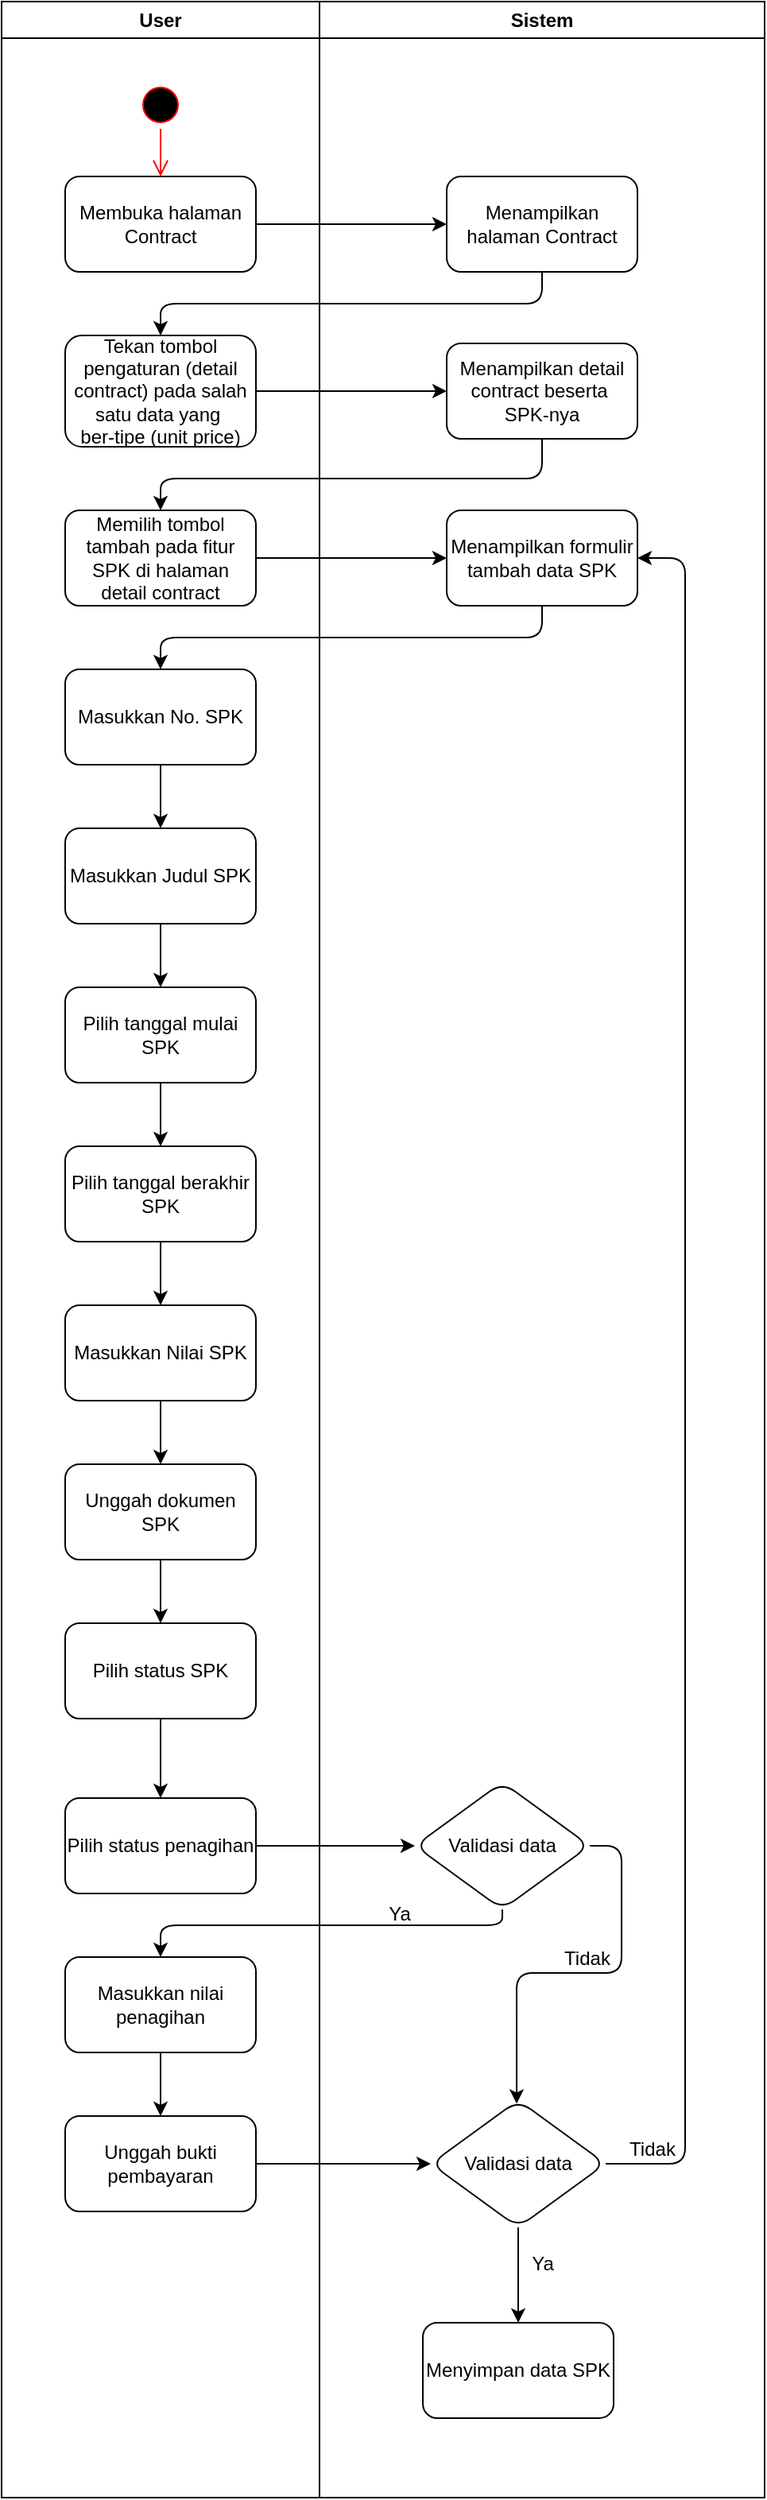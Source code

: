 <mxfile>
    <diagram id="4GXs-X-cCJMB56b3TxoA" name="Page-1">
        <mxGraphModel dx="1280" dy="683" grid="1" gridSize="10" guides="1" tooltips="1" connect="1" arrows="1" fold="1" page="1" pageScale="1" pageWidth="850" pageHeight="1100" math="0" shadow="0">
            <root>
                <mxCell id="0"/>
                <mxCell id="1" parent="0"/>
                <mxCell id="3" value="User" style="swimlane;whiteSpace=wrap;html=1;" parent="1" vertex="1">
                    <mxGeometry x="120" y="120" width="200" height="1570" as="geometry"/>
                </mxCell>
                <mxCell id="4" value="" style="ellipse;html=1;shape=startState;fillColor=#000000;strokeColor=#ff0000;" parent="3" vertex="1">
                    <mxGeometry x="85" y="50" width="30" height="30" as="geometry"/>
                </mxCell>
                <mxCell id="5" value="Membuka halaman Contract" style="rounded=1;whiteSpace=wrap;html=1;" parent="3" vertex="1">
                    <mxGeometry x="40" y="110" width="120" height="60" as="geometry"/>
                </mxCell>
                <mxCell id="6" value="" style="edgeStyle=orthogonalEdgeStyle;html=1;verticalAlign=bottom;endArrow=open;endSize=8;strokeColor=#ff0000;entryX=0.5;entryY=0;entryDx=0;entryDy=0;" parent="3" source="4" target="5" edge="1">
                    <mxGeometry relative="1" as="geometry">
                        <mxPoint x="100" y="110" as="targetPoint"/>
                    </mxGeometry>
                </mxCell>
                <mxCell id="7" value="Tekan tombol pengaturan (detail contract) pada salah satu data yang&amp;nbsp;&lt;div&gt;ber-tipe (unit price)&lt;/div&gt;" style="rounded=1;whiteSpace=wrap;html=1;" parent="3" vertex="1">
                    <mxGeometry x="40" y="210" width="120" height="70" as="geometry"/>
                </mxCell>
                <mxCell id="13" value="Memilih tombol tambah pada fitur SPK di halaman detail contract" style="rounded=1;whiteSpace=wrap;html=1;" parent="3" vertex="1">
                    <mxGeometry x="40" y="320" width="120" height="60" as="geometry"/>
                </mxCell>
                <mxCell id="33" value="" style="edgeStyle=none;html=1;" edge="1" parent="3" source="30" target="32">
                    <mxGeometry relative="1" as="geometry"/>
                </mxCell>
                <mxCell id="30" value="Masukkan No. SPK" style="rounded=1;whiteSpace=wrap;html=1;" vertex="1" parent="3">
                    <mxGeometry x="40" y="420" width="120" height="60" as="geometry"/>
                </mxCell>
                <mxCell id="35" value="" style="edgeStyle=none;html=1;" edge="1" parent="3" source="32" target="34">
                    <mxGeometry relative="1" as="geometry"/>
                </mxCell>
                <mxCell id="32" value="&lt;span style=&quot;color: rgb(0, 0, 0);&quot;&gt;Masukkan&amp;nbsp;&lt;/span&gt;Judul SPK" style="rounded=1;whiteSpace=wrap;html=1;" vertex="1" parent="3">
                    <mxGeometry x="40" y="520" width="120" height="60" as="geometry"/>
                </mxCell>
                <mxCell id="34" value="Pilih tanggal mulai SPK" style="rounded=1;whiteSpace=wrap;html=1;" vertex="1" parent="3">
                    <mxGeometry x="40" y="620" width="120" height="60" as="geometry"/>
                </mxCell>
                <mxCell id="53" value="" style="edgeStyle=none;html=1;" edge="1" parent="3" source="50" target="52">
                    <mxGeometry relative="1" as="geometry"/>
                </mxCell>
                <mxCell id="50" value="Masukkan nilai penagihan" style="rounded=1;whiteSpace=wrap;html=1;" vertex="1" parent="3">
                    <mxGeometry x="40" y="1230" width="120" height="60" as="geometry"/>
                </mxCell>
                <mxCell id="52" value="Unggah bukti pembayaran" style="rounded=1;whiteSpace=wrap;html=1;" vertex="1" parent="3">
                    <mxGeometry x="40" y="1330" width="120" height="60" as="geometry"/>
                </mxCell>
                <mxCell id="8" value="Sistem" style="swimlane;whiteSpace=wrap;html=1;" parent="1" vertex="1">
                    <mxGeometry x="320" y="120" width="280" height="1570" as="geometry"/>
                </mxCell>
                <mxCell id="9" value="Menampilkan halaman Contract" style="rounded=1;whiteSpace=wrap;html=1;" parent="8" vertex="1">
                    <mxGeometry x="80" y="110" width="120" height="60" as="geometry"/>
                </mxCell>
                <mxCell id="11" value="Menampilkan detail contract beserta&amp;nbsp;&lt;div&gt;SPK-nya&lt;/div&gt;" style="rounded=1;whiteSpace=wrap;html=1;" parent="8" vertex="1">
                    <mxGeometry x="80" y="215" width="120" height="60" as="geometry"/>
                </mxCell>
                <mxCell id="18" value="Menampilkan formulir tambah data SPK" style="rounded=1;whiteSpace=wrap;html=1;" parent="8" vertex="1">
                    <mxGeometry x="80" y="320" width="120" height="60" as="geometry"/>
                </mxCell>
                <mxCell id="60" style="edgeStyle=none;html=1;exitX=1;exitY=0.5;exitDx=0;exitDy=0;entryX=0.491;entryY=0.028;entryDx=0;entryDy=0;entryPerimeter=0;" edge="1" parent="8" source="46" target="58">
                    <mxGeometry relative="1" as="geometry">
                        <Array as="points">
                            <mxPoint x="190" y="1160"/>
                            <mxPoint x="190" y="1240"/>
                            <mxPoint x="124" y="1240"/>
                        </Array>
                    </mxGeometry>
                </mxCell>
                <mxCell id="46" value="Validasi data" style="rhombus;whiteSpace=wrap;html=1;rounded=1;" vertex="1" parent="8">
                    <mxGeometry x="60" y="1120" width="110" height="80" as="geometry"/>
                </mxCell>
                <mxCell id="63" value="" style="edgeStyle=none;html=1;" edge="1" parent="8" source="58" target="62">
                    <mxGeometry relative="1" as="geometry"/>
                </mxCell>
                <mxCell id="65" style="edgeStyle=none;html=1;exitX=1;exitY=0.5;exitDx=0;exitDy=0;entryX=1;entryY=0.5;entryDx=0;entryDy=0;" edge="1" parent="8" source="58" target="18">
                    <mxGeometry relative="1" as="geometry">
                        <Array as="points">
                            <mxPoint x="230" y="1360"/>
                            <mxPoint x="230" y="350"/>
                        </Array>
                    </mxGeometry>
                </mxCell>
                <mxCell id="58" value="Validasi data" style="rhombus;whiteSpace=wrap;html=1;rounded=1;" vertex="1" parent="8">
                    <mxGeometry x="70" y="1320" width="110" height="80" as="geometry"/>
                </mxCell>
                <mxCell id="61" value="Tidak" style="text;html=1;align=center;verticalAlign=middle;resizable=0;points=[];autosize=1;strokeColor=none;fillColor=none;" vertex="1" parent="8">
                    <mxGeometry x="143" y="1216" width="50" height="30" as="geometry"/>
                </mxCell>
                <mxCell id="62" value="Menyimpan data SPK" style="rounded=1;whiteSpace=wrap;html=1;" vertex="1" parent="8">
                    <mxGeometry x="65" y="1460" width="120" height="60" as="geometry"/>
                </mxCell>
                <mxCell id="15" value="" style="edgeStyle=none;html=1;" parent="1" source="5" target="9" edge="1">
                    <mxGeometry relative="1" as="geometry"/>
                </mxCell>
                <mxCell id="16" value="" style="edgeStyle=none;html=1;entryX=0.5;entryY=0;entryDx=0;entryDy=0;exitX=0.5;exitY=1;exitDx=0;exitDy=0;" parent="1" source="9" target="7" edge="1">
                    <mxGeometry relative="1" as="geometry">
                        <Array as="points">
                            <mxPoint x="460" y="310"/>
                            <mxPoint x="220" y="310"/>
                        </Array>
                    </mxGeometry>
                </mxCell>
                <mxCell id="17" value="" style="edgeStyle=none;html=1;" parent="1" source="7" target="11" edge="1">
                    <mxGeometry relative="1" as="geometry"/>
                </mxCell>
                <mxCell id="10" value="" style="edgeStyle=none;html=1;entryX=0.5;entryY=0;entryDx=0;entryDy=0;exitX=0.5;exitY=1;exitDx=0;exitDy=0;" parent="1" source="11" target="13" edge="1">
                    <mxGeometry relative="1" as="geometry">
                        <Array as="points">
                            <mxPoint x="460" y="420"/>
                            <mxPoint x="220" y="420"/>
                        </Array>
                    </mxGeometry>
                </mxCell>
                <mxCell id="19" value="" style="edgeStyle=none;html=1;" parent="1" source="13" target="18" edge="1">
                    <mxGeometry relative="1" as="geometry"/>
                </mxCell>
                <mxCell id="31" style="edgeStyle=none;html=1;exitX=0.5;exitY=1;exitDx=0;exitDy=0;entryX=0.5;entryY=0;entryDx=0;entryDy=0;" edge="1" parent="1" source="18" target="30">
                    <mxGeometry relative="1" as="geometry">
                        <Array as="points">
                            <mxPoint x="460" y="520"/>
                            <mxPoint x="220" y="520"/>
                        </Array>
                    </mxGeometry>
                </mxCell>
                <mxCell id="39" value="" style="edgeStyle=none;html=1;" edge="1" parent="1" source="36" target="38">
                    <mxGeometry relative="1" as="geometry"/>
                </mxCell>
                <mxCell id="36" value="Pilih tanggal berakhir SPK" style="rounded=1;whiteSpace=wrap;html=1;" vertex="1" parent="1">
                    <mxGeometry x="160" y="840" width="120" height="60" as="geometry"/>
                </mxCell>
                <mxCell id="37" value="" style="edgeStyle=none;html=1;" edge="1" parent="1" source="34" target="36">
                    <mxGeometry relative="1" as="geometry"/>
                </mxCell>
                <mxCell id="41" value="" style="edgeStyle=none;html=1;" edge="1" parent="1" source="38" target="40">
                    <mxGeometry relative="1" as="geometry"/>
                </mxCell>
                <mxCell id="38" value="Masukkan Nilai SPK" style="rounded=1;whiteSpace=wrap;html=1;" vertex="1" parent="1">
                    <mxGeometry x="160" y="940" width="120" height="60" as="geometry"/>
                </mxCell>
                <mxCell id="43" value="" style="edgeStyle=none;html=1;" edge="1" parent="1" source="40" target="42">
                    <mxGeometry relative="1" as="geometry"/>
                </mxCell>
                <mxCell id="40" value="Unggah dokumen SPK" style="rounded=1;whiteSpace=wrap;html=1;" vertex="1" parent="1">
                    <mxGeometry x="160" y="1040" width="120" height="60" as="geometry"/>
                </mxCell>
                <mxCell id="45" value="" style="edgeStyle=none;html=1;" edge="1" parent="1" source="42" target="44">
                    <mxGeometry relative="1" as="geometry"/>
                </mxCell>
                <mxCell id="42" value="Pilih status SPK" style="rounded=1;whiteSpace=wrap;html=1;" vertex="1" parent="1">
                    <mxGeometry x="160" y="1140" width="120" height="60" as="geometry"/>
                </mxCell>
                <mxCell id="47" value="" style="edgeStyle=none;html=1;" edge="1" parent="1" source="44" target="46">
                    <mxGeometry relative="1" as="geometry"/>
                </mxCell>
                <mxCell id="44" value="Pilih status penagihan" style="rounded=1;whiteSpace=wrap;html=1;" vertex="1" parent="1">
                    <mxGeometry x="160" y="1250" width="120" height="60" as="geometry"/>
                </mxCell>
                <mxCell id="55" style="edgeStyle=none;html=1;entryX=0.5;entryY=0;entryDx=0;entryDy=0;" edge="1" parent="1" source="46" target="50">
                    <mxGeometry relative="1" as="geometry">
                        <Array as="points">
                            <mxPoint x="435" y="1330"/>
                            <mxPoint x="220" y="1330"/>
                        </Array>
                    </mxGeometry>
                </mxCell>
                <mxCell id="56" value="Ya" style="text;html=1;align=center;verticalAlign=middle;resizable=0;points=[];autosize=1;strokeColor=none;fillColor=none;" vertex="1" parent="1">
                    <mxGeometry x="350" y="1308" width="40" height="30" as="geometry"/>
                </mxCell>
                <mxCell id="59" value="" style="edgeStyle=none;html=1;" edge="1" parent="1" source="52" target="58">
                    <mxGeometry relative="1" as="geometry"/>
                </mxCell>
                <mxCell id="64" value="Ya" style="text;html=1;align=center;verticalAlign=middle;resizable=0;points=[];autosize=1;strokeColor=none;fillColor=none;" vertex="1" parent="1">
                    <mxGeometry x="440" y="1528" width="40" height="30" as="geometry"/>
                </mxCell>
                <mxCell id="66" value="Tidak" style="text;html=1;align=center;verticalAlign=middle;resizable=0;points=[];autosize=1;strokeColor=none;fillColor=none;" vertex="1" parent="1">
                    <mxGeometry x="504" y="1456" width="50" height="30" as="geometry"/>
                </mxCell>
            </root>
        </mxGraphModel>
    </diagram>
</mxfile>